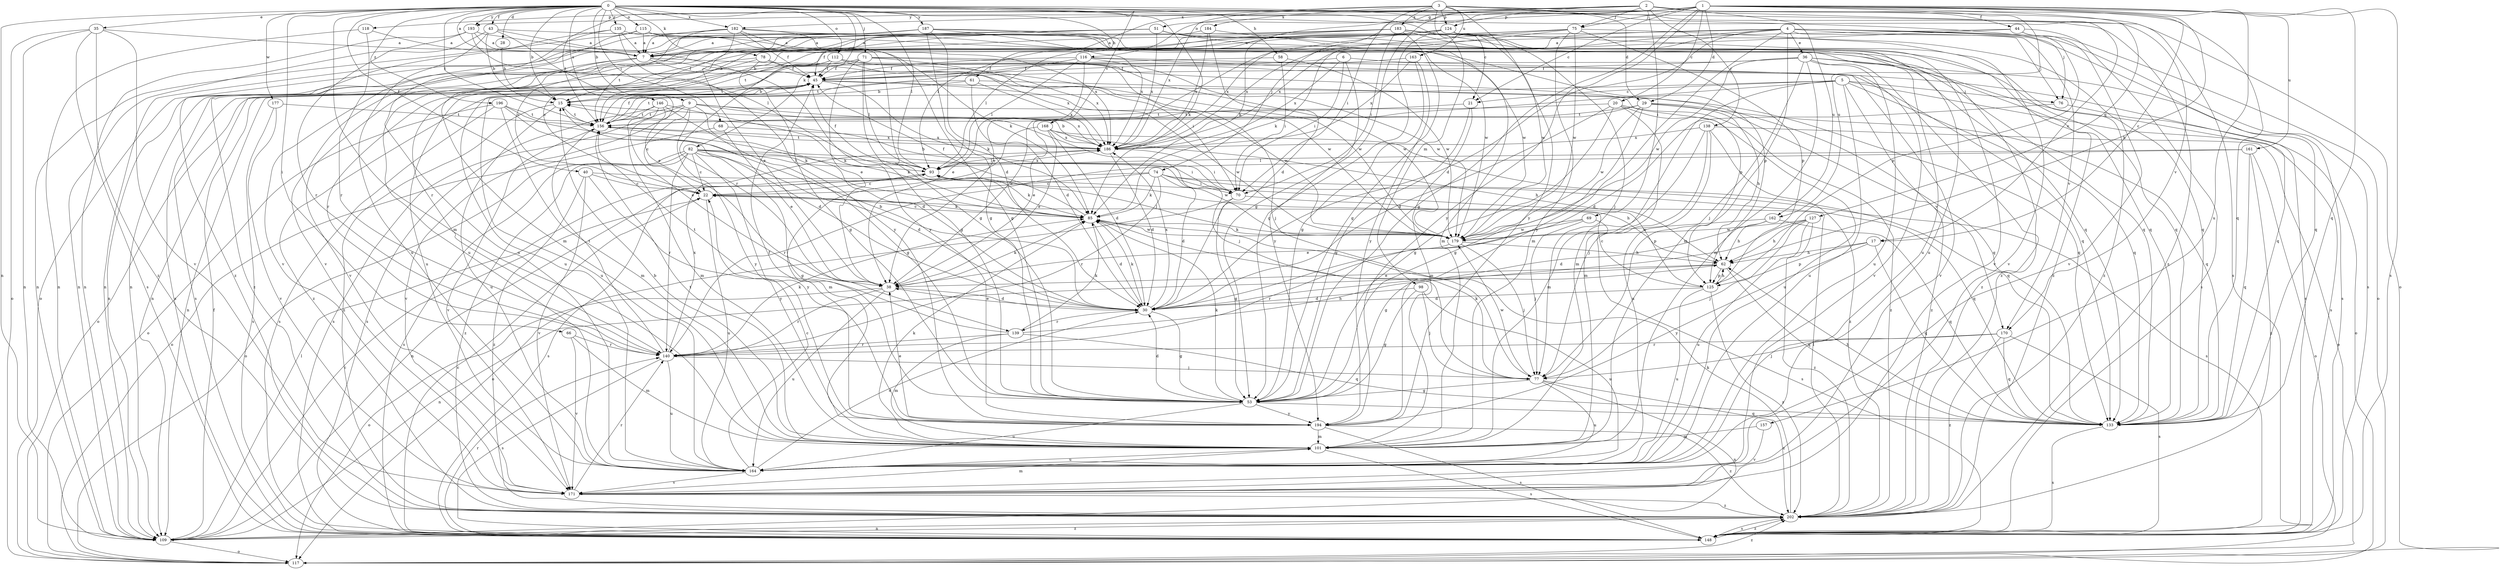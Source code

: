 strict digraph  {
0;
1;
2;
3;
4;
5;
6;
7;
9;
15;
17;
20;
21;
22;
28;
29;
30;
35;
36;
38;
40;
43;
44;
45;
51;
53;
58;
61;
62;
66;
68;
69;
70;
71;
74;
75;
76;
77;
78;
82;
85;
93;
98;
101;
109;
112;
115;
116;
117;
118;
124;
125;
127;
133;
135;
138;
139;
140;
146;
148;
156;
157;
161;
162;
163;
164;
168;
170;
171;
177;
179;
182;
183;
184;
186;
187;
193;
194;
196;
202;
0 -> 7  [label=a];
0 -> 9  [label=b];
0 -> 15  [label=b];
0 -> 17  [label=c];
0 -> 28  [label=d];
0 -> 35  [label=e];
0 -> 40  [label=f];
0 -> 43  [label=f];
0 -> 58  [label=h];
0 -> 61  [label=h];
0 -> 66  [label=i];
0 -> 68  [label=i];
0 -> 71  [label=j];
0 -> 78  [label=k];
0 -> 82  [label=k];
0 -> 85  [label=k];
0 -> 93  [label=l];
0 -> 98  [label=m];
0 -> 101  [label=m];
0 -> 109  [label=n];
0 -> 112  [label=o];
0 -> 115  [label=o];
0 -> 135  [label=r];
0 -> 146  [label=s];
0 -> 156  [label=t];
0 -> 168  [label=v];
0 -> 170  [label=v];
0 -> 177  [label=w];
0 -> 182  [label=x];
0 -> 187  [label=y];
0 -> 193  [label=y];
0 -> 196  [label=z];
0 -> 202  [label=z];
1 -> 17  [label=c];
1 -> 20  [label=c];
1 -> 21  [label=c];
1 -> 29  [label=d];
1 -> 51  [label=g];
1 -> 53  [label=g];
1 -> 62  [label=h];
1 -> 74  [label=j];
1 -> 75  [label=j];
1 -> 85  [label=k];
1 -> 116  [label=o];
1 -> 127  [label=q];
1 -> 133  [label=q];
1 -> 148  [label=s];
1 -> 157  [label=u];
1 -> 161  [label=u];
1 -> 162  [label=u];
1 -> 193  [label=y];
1 -> 194  [label=y];
2 -> 44  [label=f];
2 -> 53  [label=g];
2 -> 69  [label=i];
2 -> 75  [label=j];
2 -> 118  [label=p];
2 -> 124  [label=p];
2 -> 133  [label=q];
2 -> 138  [label=r];
2 -> 148  [label=s];
2 -> 156  [label=t];
2 -> 162  [label=u];
2 -> 182  [label=x];
3 -> 21  [label=c];
3 -> 29  [label=d];
3 -> 70  [label=i];
3 -> 76  [label=j];
3 -> 93  [label=l];
3 -> 117  [label=o];
3 -> 124  [label=p];
3 -> 163  [label=u];
3 -> 183  [label=x];
3 -> 184  [label=x];
3 -> 186  [label=x];
3 -> 194  [label=y];
4 -> 30  [label=d];
4 -> 36  [label=e];
4 -> 38  [label=e];
4 -> 76  [label=j];
4 -> 101  [label=m];
4 -> 117  [label=o];
4 -> 133  [label=q];
4 -> 139  [label=r];
4 -> 148  [label=s];
4 -> 156  [label=t];
4 -> 170  [label=v];
4 -> 186  [label=x];
4 -> 194  [label=y];
5 -> 21  [label=c];
5 -> 38  [label=e];
5 -> 76  [label=j];
5 -> 101  [label=m];
5 -> 133  [label=q];
5 -> 148  [label=s];
5 -> 156  [label=t];
5 -> 164  [label=u];
5 -> 170  [label=v];
6 -> 45  [label=f];
6 -> 70  [label=i];
6 -> 171  [label=v];
6 -> 186  [label=x];
6 -> 194  [label=y];
7 -> 45  [label=f];
7 -> 70  [label=i];
7 -> 109  [label=n];
7 -> 133  [label=q];
7 -> 148  [label=s];
7 -> 171  [label=v];
9 -> 22  [label=c];
9 -> 30  [label=d];
9 -> 77  [label=j];
9 -> 148  [label=s];
9 -> 156  [label=t];
9 -> 171  [label=v];
9 -> 179  [label=w];
9 -> 186  [label=x];
9 -> 194  [label=y];
15 -> 156  [label=t];
15 -> 164  [label=u];
15 -> 202  [label=z];
17 -> 62  [label=h];
17 -> 125  [label=p];
17 -> 133  [label=q];
17 -> 194  [label=y];
20 -> 30  [label=d];
20 -> 53  [label=g];
20 -> 101  [label=m];
20 -> 156  [label=t];
20 -> 164  [label=u];
20 -> 202  [label=z];
21 -> 53  [label=g];
21 -> 101  [label=m];
21 -> 156  [label=t];
22 -> 85  [label=k];
22 -> 164  [label=u];
28 -> 15  [label=b];
29 -> 38  [label=e];
29 -> 53  [label=g];
29 -> 62  [label=h];
29 -> 133  [label=q];
29 -> 156  [label=t];
29 -> 179  [label=w];
29 -> 202  [label=z];
30 -> 15  [label=b];
30 -> 38  [label=e];
30 -> 53  [label=g];
30 -> 85  [label=k];
30 -> 139  [label=r];
30 -> 186  [label=x];
35 -> 7  [label=a];
35 -> 109  [label=n];
35 -> 117  [label=o];
35 -> 148  [label=s];
35 -> 171  [label=v];
35 -> 202  [label=z];
36 -> 45  [label=f];
36 -> 77  [label=j];
36 -> 101  [label=m];
36 -> 109  [label=n];
36 -> 133  [label=q];
36 -> 148  [label=s];
36 -> 164  [label=u];
36 -> 179  [label=w];
36 -> 202  [label=z];
38 -> 30  [label=d];
38 -> 85  [label=k];
38 -> 117  [label=o];
38 -> 140  [label=r];
38 -> 164  [label=u];
40 -> 22  [label=c];
40 -> 62  [label=h];
40 -> 171  [label=v];
40 -> 194  [label=y];
40 -> 202  [label=z];
43 -> 7  [label=a];
43 -> 15  [label=b];
43 -> 38  [label=e];
43 -> 109  [label=n];
43 -> 133  [label=q];
43 -> 164  [label=u];
44 -> 7  [label=a];
44 -> 125  [label=p];
44 -> 140  [label=r];
44 -> 148  [label=s];
44 -> 171  [label=v];
45 -> 15  [label=b];
45 -> 85  [label=k];
45 -> 117  [label=o];
45 -> 133  [label=q];
45 -> 164  [label=u];
45 -> 179  [label=w];
45 -> 202  [label=z];
51 -> 7  [label=a];
51 -> 22  [label=c];
51 -> 45  [label=f];
51 -> 101  [label=m];
51 -> 133  [label=q];
51 -> 156  [label=t];
51 -> 186  [label=x];
51 -> 202  [label=z];
53 -> 30  [label=d];
53 -> 85  [label=k];
53 -> 133  [label=q];
53 -> 164  [label=u];
53 -> 194  [label=y];
58 -> 45  [label=f];
58 -> 70  [label=i];
58 -> 179  [label=w];
61 -> 15  [label=b];
61 -> 30  [label=d];
61 -> 109  [label=n];
61 -> 133  [label=q];
61 -> 186  [label=x];
62 -> 38  [label=e];
62 -> 109  [label=n];
62 -> 125  [label=p];
62 -> 133  [label=q];
66 -> 101  [label=m];
66 -> 140  [label=r];
66 -> 171  [label=v];
68 -> 38  [label=e];
68 -> 117  [label=o];
68 -> 186  [label=x];
69 -> 38  [label=e];
69 -> 77  [label=j];
69 -> 148  [label=s];
69 -> 179  [label=w];
70 -> 15  [label=b];
70 -> 53  [label=g];
70 -> 117  [label=o];
70 -> 125  [label=p];
71 -> 38  [label=e];
71 -> 45  [label=f];
71 -> 53  [label=g];
71 -> 77  [label=j];
71 -> 93  [label=l];
71 -> 148  [label=s];
71 -> 164  [label=u];
71 -> 179  [label=w];
71 -> 186  [label=x];
74 -> 22  [label=c];
74 -> 30  [label=d];
74 -> 70  [label=i];
74 -> 85  [label=k];
74 -> 109  [label=n];
74 -> 133  [label=q];
74 -> 140  [label=r];
74 -> 148  [label=s];
75 -> 7  [label=a];
75 -> 15  [label=b];
75 -> 85  [label=k];
75 -> 101  [label=m];
75 -> 125  [label=p];
75 -> 171  [label=v];
75 -> 179  [label=w];
75 -> 186  [label=x];
76 -> 30  [label=d];
76 -> 117  [label=o];
77 -> 53  [label=g];
77 -> 85  [label=k];
77 -> 109  [label=n];
77 -> 164  [label=u];
77 -> 179  [label=w];
77 -> 202  [label=z];
78 -> 45  [label=f];
78 -> 53  [label=g];
78 -> 140  [label=r];
78 -> 179  [label=w];
78 -> 202  [label=z];
82 -> 22  [label=c];
82 -> 30  [label=d];
82 -> 53  [label=g];
82 -> 70  [label=i];
82 -> 93  [label=l];
82 -> 117  [label=o];
82 -> 140  [label=r];
82 -> 148  [label=s];
82 -> 179  [label=w];
82 -> 194  [label=y];
82 -> 202  [label=z];
85 -> 22  [label=c];
85 -> 30  [label=d];
85 -> 45  [label=f];
85 -> 179  [label=w];
93 -> 22  [label=c];
93 -> 45  [label=f];
93 -> 85  [label=k];
93 -> 148  [label=s];
93 -> 186  [label=x];
98 -> 30  [label=d];
98 -> 53  [label=g];
98 -> 77  [label=j];
98 -> 164  [label=u];
101 -> 15  [label=b];
101 -> 85  [label=k];
101 -> 148  [label=s];
101 -> 156  [label=t];
101 -> 164  [label=u];
109 -> 22  [label=c];
109 -> 45  [label=f];
109 -> 93  [label=l];
109 -> 117  [label=o];
109 -> 202  [label=z];
112 -> 45  [label=f];
112 -> 125  [label=p];
112 -> 156  [label=t];
112 -> 164  [label=u];
112 -> 179  [label=w];
112 -> 186  [label=x];
115 -> 7  [label=a];
115 -> 85  [label=k];
115 -> 109  [label=n];
115 -> 133  [label=q];
115 -> 171  [label=v];
115 -> 179  [label=w];
116 -> 38  [label=e];
116 -> 45  [label=f];
116 -> 93  [label=l];
116 -> 148  [label=s];
116 -> 156  [label=t];
116 -> 171  [label=v];
116 -> 179  [label=w];
117 -> 202  [label=z];
118 -> 7  [label=a];
118 -> 109  [label=n];
118 -> 140  [label=r];
124 -> 7  [label=a];
124 -> 53  [label=g];
124 -> 77  [label=j];
124 -> 93  [label=l];
124 -> 109  [label=n];
124 -> 133  [label=q];
124 -> 179  [label=w];
124 -> 186  [label=x];
124 -> 202  [label=z];
125 -> 22  [label=c];
125 -> 30  [label=d];
125 -> 62  [label=h];
125 -> 164  [label=u];
125 -> 202  [label=z];
127 -> 53  [label=g];
127 -> 62  [label=h];
127 -> 77  [label=j];
127 -> 164  [label=u];
127 -> 179  [label=w];
127 -> 202  [label=z];
133 -> 62  [label=h];
133 -> 148  [label=s];
135 -> 7  [label=a];
135 -> 53  [label=g];
135 -> 164  [label=u];
135 -> 194  [label=y];
135 -> 202  [label=z];
138 -> 77  [label=j];
138 -> 101  [label=m];
138 -> 117  [label=o];
138 -> 164  [label=u];
138 -> 186  [label=x];
138 -> 202  [label=z];
139 -> 62  [label=h];
139 -> 85  [label=k];
139 -> 101  [label=m];
139 -> 133  [label=q];
139 -> 140  [label=r];
139 -> 156  [label=t];
140 -> 77  [label=j];
140 -> 85  [label=k];
140 -> 148  [label=s];
140 -> 156  [label=t];
140 -> 164  [label=u];
140 -> 186  [label=x];
146 -> 38  [label=e];
146 -> 53  [label=g];
146 -> 85  [label=k];
146 -> 101  [label=m];
146 -> 148  [label=s];
146 -> 156  [label=t];
148 -> 22  [label=c];
148 -> 140  [label=r];
148 -> 202  [label=z];
156 -> 45  [label=f];
156 -> 85  [label=k];
156 -> 171  [label=v];
156 -> 186  [label=x];
157 -> 101  [label=m];
157 -> 171  [label=v];
161 -> 93  [label=l];
161 -> 117  [label=o];
161 -> 133  [label=q];
161 -> 140  [label=r];
161 -> 202  [label=z];
162 -> 30  [label=d];
162 -> 62  [label=h];
162 -> 133  [label=q];
162 -> 179  [label=w];
163 -> 45  [label=f];
163 -> 53  [label=g];
163 -> 186  [label=x];
163 -> 194  [label=y];
164 -> 22  [label=c];
164 -> 30  [label=d];
164 -> 171  [label=v];
168 -> 30  [label=d];
168 -> 38  [label=e];
168 -> 62  [label=h];
168 -> 101  [label=m];
168 -> 133  [label=q];
168 -> 186  [label=x];
170 -> 77  [label=j];
170 -> 133  [label=q];
170 -> 140  [label=r];
170 -> 148  [label=s];
170 -> 202  [label=z];
171 -> 101  [label=m];
171 -> 140  [label=r];
171 -> 202  [label=z];
177 -> 148  [label=s];
177 -> 156  [label=t];
177 -> 171  [label=v];
179 -> 62  [label=h];
179 -> 77  [label=j];
179 -> 85  [label=k];
179 -> 93  [label=l];
179 -> 140  [label=r];
182 -> 7  [label=a];
182 -> 38  [label=e];
182 -> 45  [label=f];
182 -> 53  [label=g];
182 -> 109  [label=n];
182 -> 125  [label=p];
182 -> 164  [label=u];
182 -> 186  [label=x];
183 -> 7  [label=a];
183 -> 15  [label=b];
183 -> 22  [label=c];
183 -> 53  [label=g];
183 -> 70  [label=i];
183 -> 164  [label=u];
183 -> 171  [label=v];
183 -> 202  [label=z];
184 -> 7  [label=a];
184 -> 30  [label=d];
184 -> 164  [label=u];
184 -> 186  [label=x];
186 -> 15  [label=b];
186 -> 30  [label=d];
186 -> 70  [label=i];
186 -> 93  [label=l];
186 -> 156  [label=t];
187 -> 7  [label=a];
187 -> 30  [label=d];
187 -> 53  [label=g];
187 -> 101  [label=m];
187 -> 117  [label=o];
187 -> 133  [label=q];
187 -> 171  [label=v];
187 -> 179  [label=w];
187 -> 186  [label=x];
193 -> 7  [label=a];
193 -> 93  [label=l];
193 -> 109  [label=n];
193 -> 140  [label=r];
193 -> 194  [label=y];
194 -> 38  [label=e];
194 -> 45  [label=f];
194 -> 101  [label=m];
194 -> 148  [label=s];
194 -> 202  [label=z];
196 -> 30  [label=d];
196 -> 85  [label=k];
196 -> 101  [label=m];
196 -> 117  [label=o];
196 -> 148  [label=s];
196 -> 156  [label=t];
202 -> 85  [label=k];
202 -> 93  [label=l];
202 -> 109  [label=n];
202 -> 148  [label=s];
}
